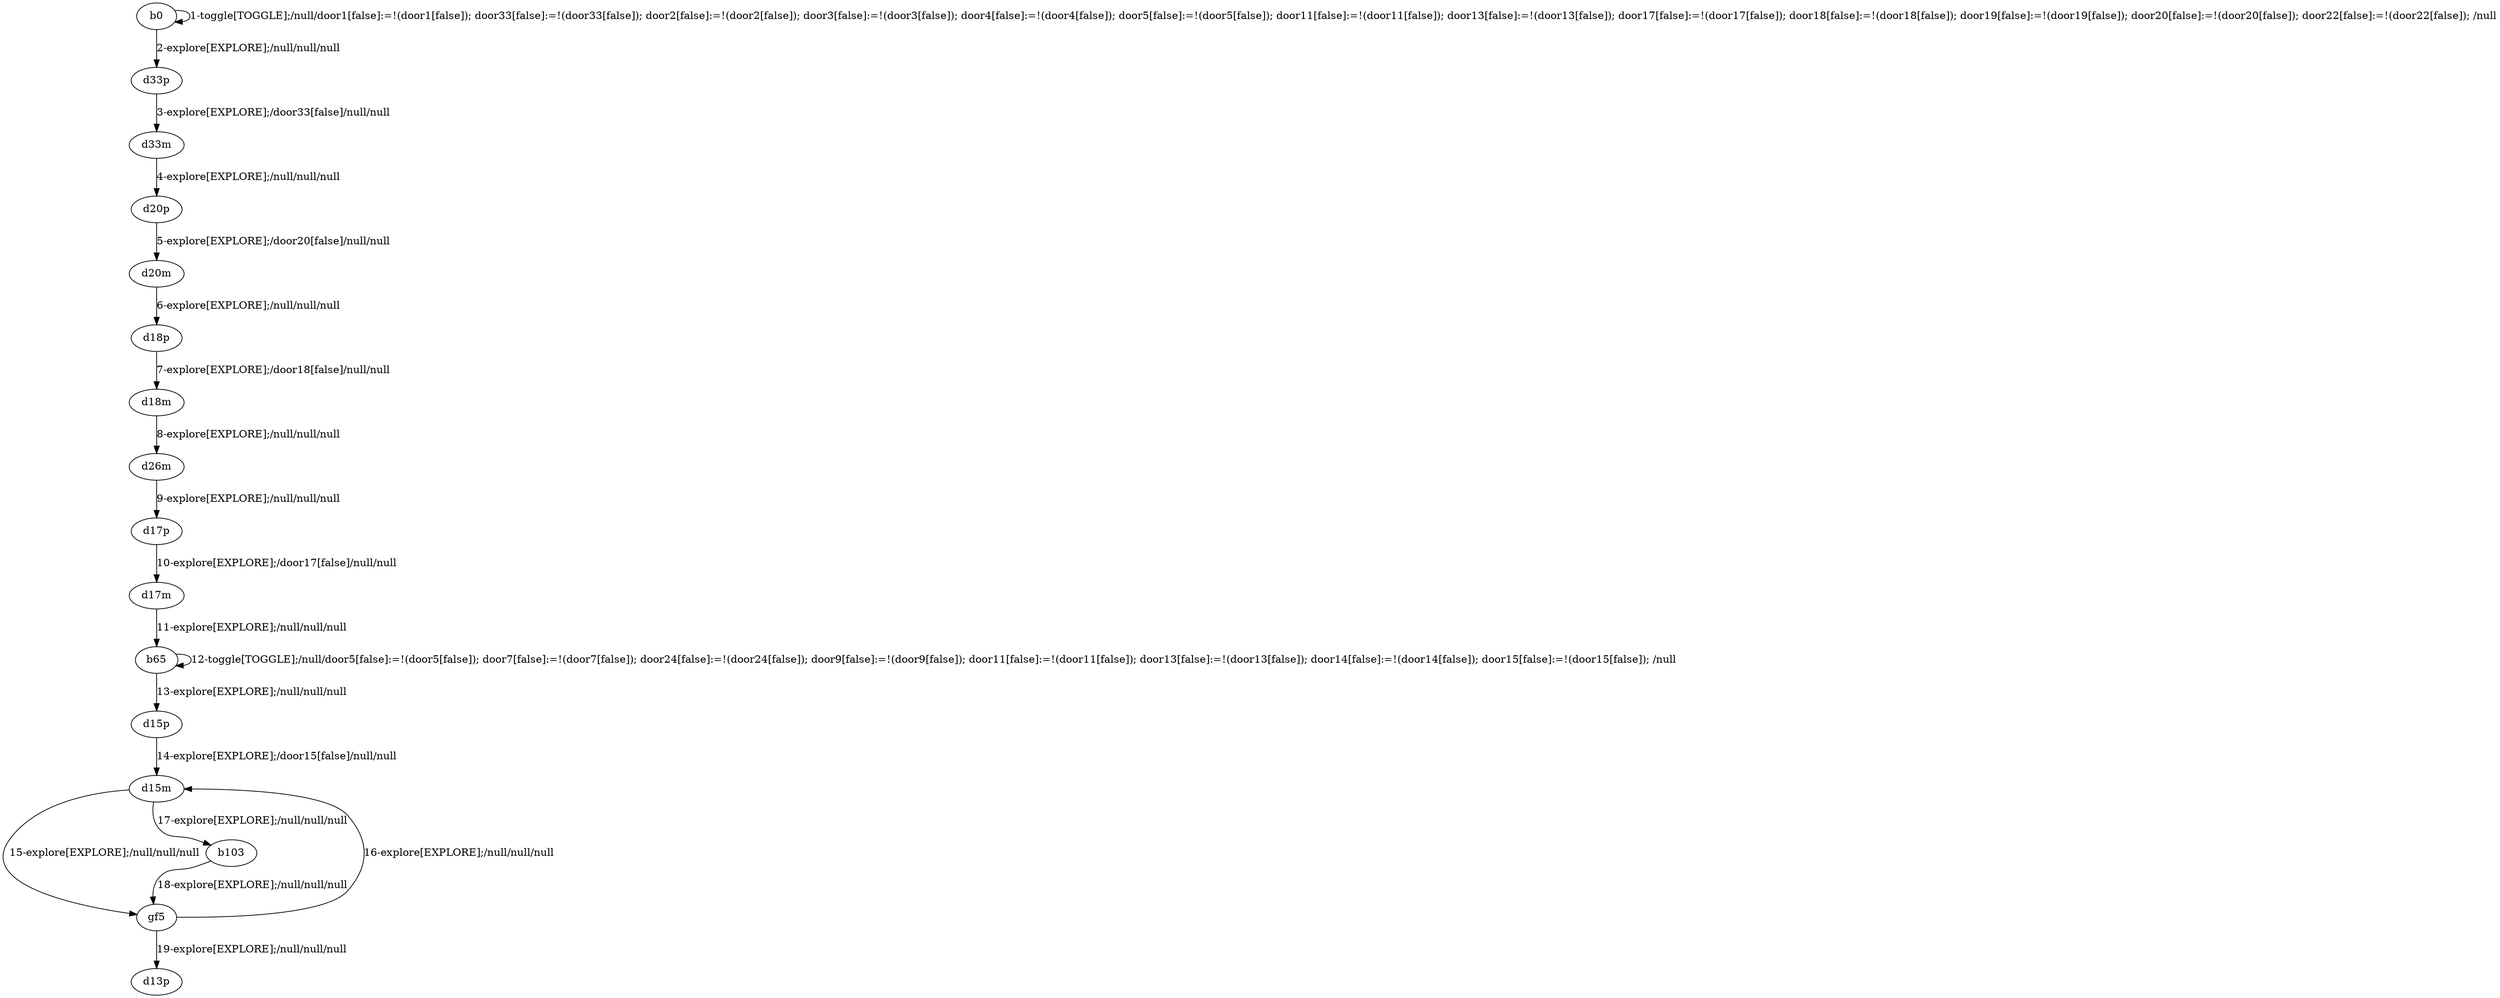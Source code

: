 # Total number of goals covered by this test: 2
# b103 --> gf5
# d15m --> b103

digraph g {
"b0" -> "b0" [label = "1-toggle[TOGGLE];/null/door1[false]:=!(door1[false]); door33[false]:=!(door33[false]); door2[false]:=!(door2[false]); door3[false]:=!(door3[false]); door4[false]:=!(door4[false]); door5[false]:=!(door5[false]); door11[false]:=!(door11[false]); door13[false]:=!(door13[false]); door17[false]:=!(door17[false]); door18[false]:=!(door18[false]); door19[false]:=!(door19[false]); door20[false]:=!(door20[false]); door22[false]:=!(door22[false]); /null"];
"b0" -> "d33p" [label = "2-explore[EXPLORE];/null/null/null"];
"d33p" -> "d33m" [label = "3-explore[EXPLORE];/door33[false]/null/null"];
"d33m" -> "d20p" [label = "4-explore[EXPLORE];/null/null/null"];
"d20p" -> "d20m" [label = "5-explore[EXPLORE];/door20[false]/null/null"];
"d20m" -> "d18p" [label = "6-explore[EXPLORE];/null/null/null"];
"d18p" -> "d18m" [label = "7-explore[EXPLORE];/door18[false]/null/null"];
"d18m" -> "d26m" [label = "8-explore[EXPLORE];/null/null/null"];
"d26m" -> "d17p" [label = "9-explore[EXPLORE];/null/null/null"];
"d17p" -> "d17m" [label = "10-explore[EXPLORE];/door17[false]/null/null"];
"d17m" -> "b65" [label = "11-explore[EXPLORE];/null/null/null"];
"b65" -> "b65" [label = "12-toggle[TOGGLE];/null/door5[false]:=!(door5[false]); door7[false]:=!(door7[false]); door24[false]:=!(door24[false]); door9[false]:=!(door9[false]); door11[false]:=!(door11[false]); door13[false]:=!(door13[false]); door14[false]:=!(door14[false]); door15[false]:=!(door15[false]); /null"];
"b65" -> "d15p" [label = "13-explore[EXPLORE];/null/null/null"];
"d15p" -> "d15m" [label = "14-explore[EXPLORE];/door15[false]/null/null"];
"d15m" -> "gf5" [label = "15-explore[EXPLORE];/null/null/null"];
"gf5" -> "d15m" [label = "16-explore[EXPLORE];/null/null/null"];
"d15m" -> "b103" [label = "17-explore[EXPLORE];/null/null/null"];
"b103" -> "gf5" [label = "18-explore[EXPLORE];/null/null/null"];
"gf5" -> "d13p" [label = "19-explore[EXPLORE];/null/null/null"];
}